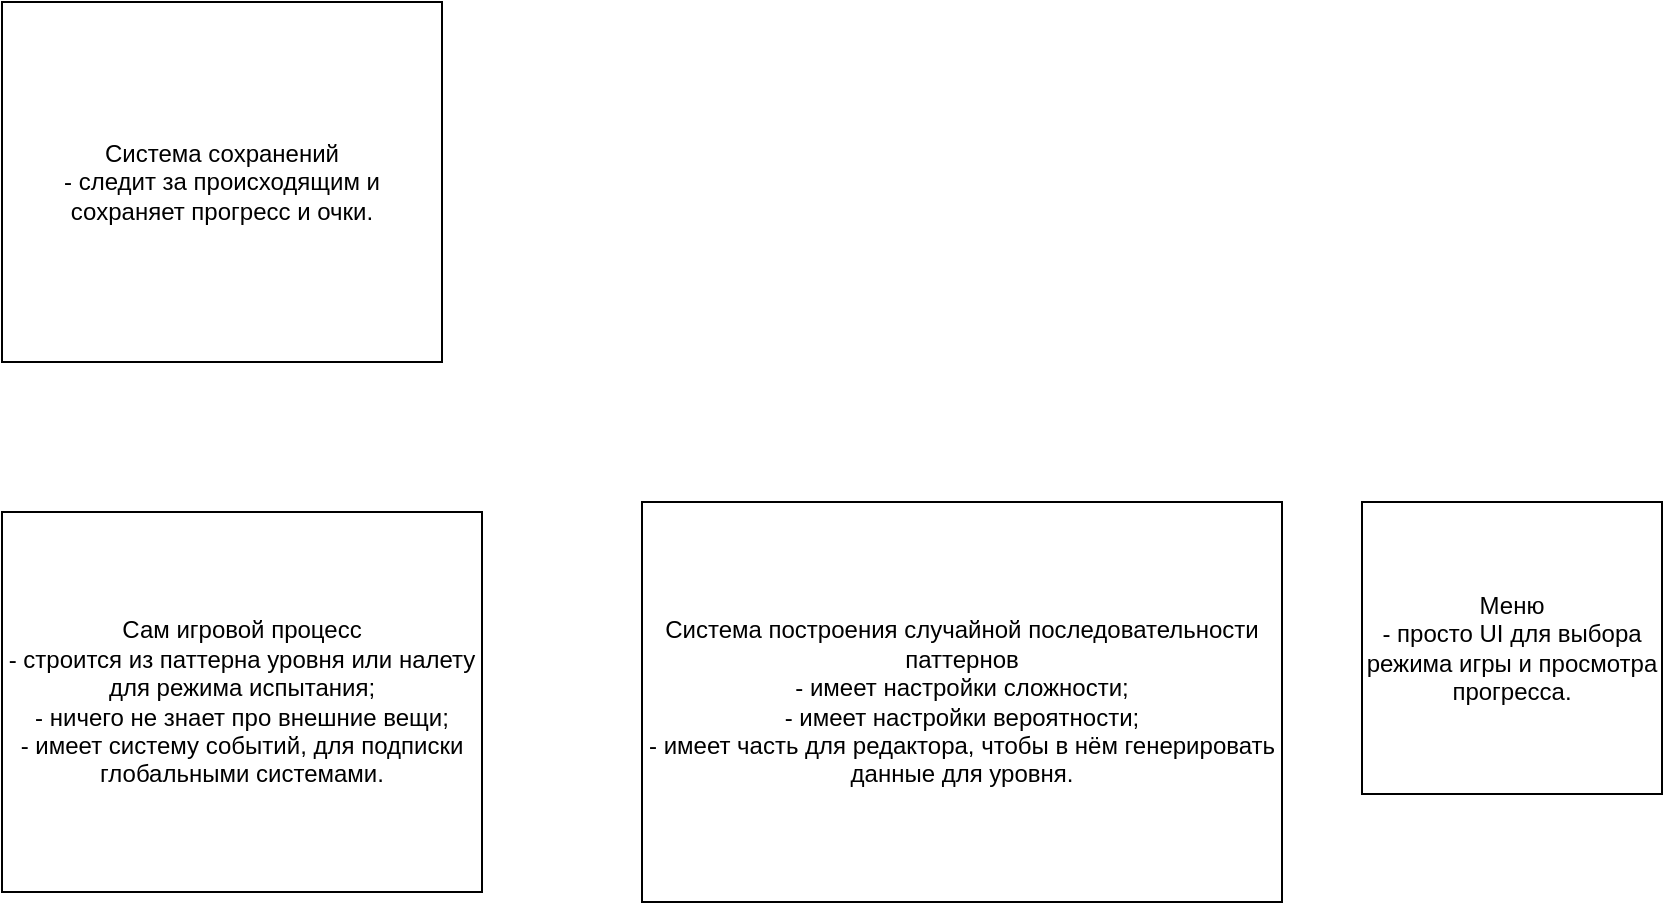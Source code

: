 <mxfile version="12.9.13" type="device"><diagram id="BLhpt4O4UGjRjEr5P0QW" name="Page-1"><mxGraphModel dx="1422" dy="832" grid="1" gridSize="10" guides="1" tooltips="1" connect="1" arrows="1" fold="1" page="1" pageScale="1" pageWidth="1169" pageHeight="827" math="0" shadow="0"><root><mxCell id="0"/><mxCell id="1" parent="0"/><mxCell id="kER9xc1Ba8_-BPEWzcfy-1" value="Сам игровой процесс&lt;br&gt;- строится из паттерна уровня или налету для режима испытания;&lt;br&gt;- ничего не знает про внешние вещи;&lt;br&gt;- имеет систему событий, для подписки глобальными системами." style="rounded=0;whiteSpace=wrap;html=1;" parent="1" vertex="1"><mxGeometry x="170" y="415" width="240" height="190" as="geometry"/></mxCell><mxCell id="kER9xc1Ba8_-BPEWzcfy-2" value="Система построения случайной последовательности паттернов&lt;br&gt;- имеет настройки сложности;&lt;br&gt;- имеет настройки вероятности;&lt;br&gt;- имеет часть для редактора, чтобы в нём генерировать данные для уровня." style="rounded=0;whiteSpace=wrap;html=1;" parent="1" vertex="1"><mxGeometry x="490" y="410" width="320" height="200" as="geometry"/></mxCell><mxCell id="kER9xc1Ba8_-BPEWzcfy-3" value="Меню&lt;br&gt;- просто UI для выбора режима игры и просмотра прогресса." style="rounded=0;whiteSpace=wrap;html=1;" parent="1" vertex="1"><mxGeometry x="850" y="410" width="150" height="146" as="geometry"/></mxCell><mxCell id="kER9xc1Ba8_-BPEWzcfy-4" value="Система сохранений&lt;br&gt;- следит за происходящим и сохраняет прогресс и очки." style="rounded=0;whiteSpace=wrap;html=1;" parent="1" vertex="1"><mxGeometry x="170" y="160" width="220" height="180" as="geometry"/></mxCell></root></mxGraphModel></diagram></mxfile>
